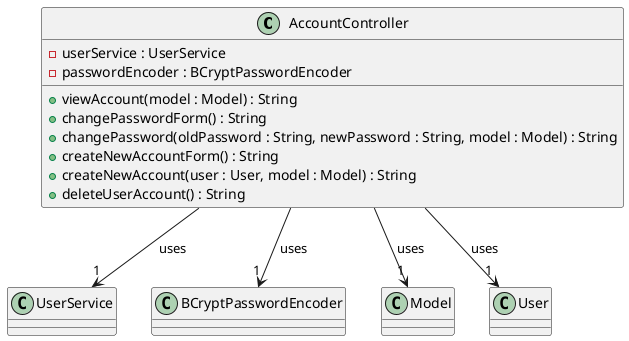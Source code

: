 @startuml
class AccountController {
    - userService : UserService
    - passwordEncoder : BCryptPasswordEncoder

    + viewAccount(model : Model) : String
    + changePasswordForm() : String
    + changePassword(oldPassword : String, newPassword : String, model : Model) : String
    + createNewAccountForm() : String
    + createNewAccount(user : User, model : Model) : String
    + deleteUserAccount() : String
}

class UserService {
}

class BCryptPasswordEncoder {
}

class Model {
}

class User {
}

AccountController --> "1" UserService : uses
AccountController --> "1" BCryptPasswordEncoder : uses
AccountController --> "1" Model : uses
AccountController --> "1" User : uses

@enduml
